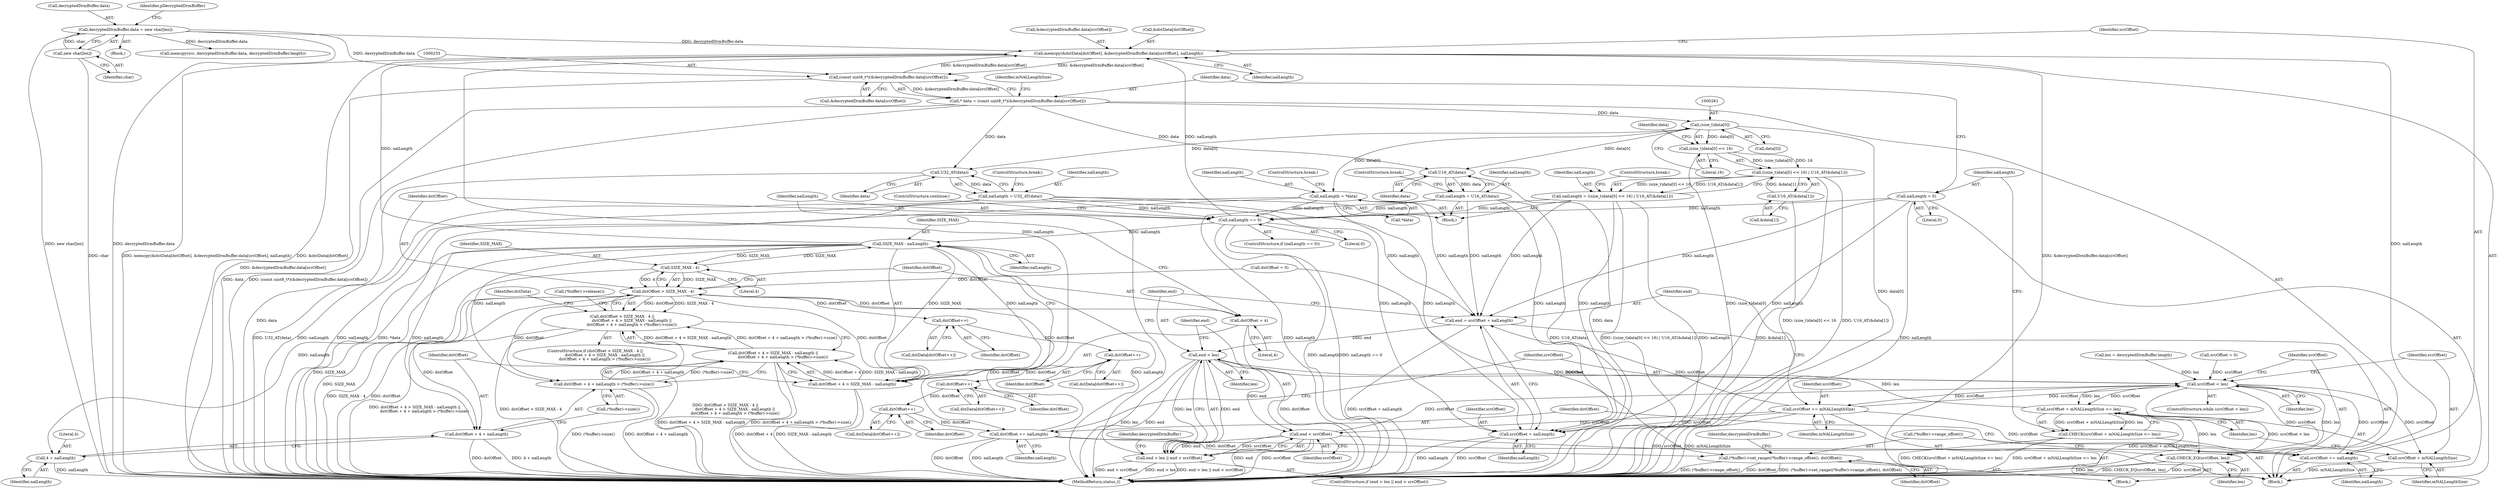 digraph "0_Android_e248db02fbab2ee9162940bc19f087fd7d96cb9d@API" {
"1000389" [label="(Call,memcpy(&dstData[dstOffset], &decryptedDrmBuffer.data[srcOffset], nalLength))"];
"1000232" [label="(Call,(const uint8_t*)(&decryptedDrmBuffer.data[srcOffset]))"];
"1000389" [label="(Call,memcpy(&dstData[dstOffset], &decryptedDrmBuffer.data[srcOffset], nalLength))"];
"1000136" [label="(Call,decryptedDrmBuffer.data = new char[len])"];
"1000140" [label="(Call,new char[len])"];
"1000334" [label="(Call,SIZE_MAX - nalLength)"];
"1000326" [label="(Call,SIZE_MAX - 4)"];
"1000317" [label="(Call,nalLength == 0)"];
"1000273" [label="(Call,nalLength = U32_AT(data))"];
"1000275" [label="(Call,U32_AT(data))"];
"1000230" [label="(Call,* data = (const uint8_t*)(&decryptedDrmBuffer.data[srcOffset]))"];
"1000260" [label="(Call,(size_t)data[0])"];
"1000256" [label="(Call,nalLength = ((size_t)data[0] << 16) | U16_AT(&data[1]))"];
"1000258" [label="(Call,((size_t)data[0] << 16) | U16_AT(&data[1]))"];
"1000259" [label="(Call,(size_t)data[0] << 16)"];
"1000266" [label="(Call,U16_AT(&data[1]))"];
"1000244" [label="(Call,nalLength = *data)"];
"1000250" [label="(Call,nalLength = U16_AT(data))"];
"1000252" [label="(Call,U16_AT(data))"];
"1000226" [label="(Call,nalLength = 0)"];
"1000287" [label="(Call,end = srcOffset + nalLength)"];
"1000294" [label="(Call,end > len)"];
"1000215" [label="(Call,srcOffset < len)"];
"1000220" [label="(Call,srcOffset + mNALLengthSize <= len)"];
"1000219" [label="(Call,CHECK(srcOffset + mNALLengthSize <= len))"];
"1000407" [label="(Call,CHECK_EQ(srcOffset, len))"];
"1000221" [label="(Call,srcOffset + mNALLengthSize)"];
"1000283" [label="(Call,srcOffset += mNALLengthSize)"];
"1000289" [label="(Call,srcOffset + nalLength)"];
"1000297" [label="(Call,end < srcOffset)"];
"1000293" [label="(Call,end > len || end < srcOffset)"];
"1000401" [label="(Call,srcOffset += nalLength)"];
"1000324" [label="(Call,dstOffset > SIZE_MAX - 4)"];
"1000323" [label="(Call,dstOffset > SIZE_MAX - 4 ||\n                dstOffset + 4 > SIZE_MAX - nalLength ||\n                dstOffset + 4 + nalLength > (*buffer)->size())"];
"1000330" [label="(Call,dstOffset + 4 > SIZE_MAX - nalLength)"];
"1000329" [label="(Call,dstOffset + 4 > SIZE_MAX - nalLength ||\n                dstOffset + 4 + nalLength > (*buffer)->size())"];
"1000331" [label="(Call,dstOffset + 4)"];
"1000337" [label="(Call,dstOffset + 4 + nalLength > (*buffer)->size())"];
"1000338" [label="(Call,dstOffset + 4 + nalLength)"];
"1000368" [label="(Call,dstOffset++)"];
"1000374" [label="(Call,dstOffset++)"];
"1000380" [label="(Call,dstOffset++)"];
"1000386" [label="(Call,dstOffset++)"];
"1000404" [label="(Call,dstOffset += nalLength)"];
"1000410" [label="(Call,(*buffer)->set_range((*buffer)->range_offset(), dstOffset))"];
"1000340" [label="(Call,4 + nalLength)"];
"1000292" [label="(ControlStructure,if (end > len || end < srcOffset))"];
"1000242" [label="(Block,)"];
"1000326" [label="(Call,SIZE_MAX - 4)"];
"1000220" [label="(Call,srcOffset + mNALLengthSize <= len)"];
"1000258" [label="(Call,((size_t)data[0] << 16) | U16_AT(&data[1]))"];
"1000257" [label="(Identifier,nalLength)"];
"1000232" [label="(Call,(const uint8_t*)(&decryptedDrmBuffer.data[srcOffset]))"];
"1000273" [label="(Call,nalLength = U32_AT(data))"];
"1000137" [label="(Call,decryptedDrmBuffer.data)"];
"1000386" [label="(Call,dstOffset++)"];
"1000381" [label="(Identifier,dstOffset)"];
"1000380" [label="(Call,dstOffset++)"];
"1000277" [label="(ControlStructure,break;)"];
"1000141" [label="(Identifier,char)"];
"1000219" [label="(Call,CHECK(srcOffset + mNALLengthSize <= len))"];
"1000271" [label="(ControlStructure,break;)"];
"1000290" [label="(Identifier,srcOffset)"];
"1000390" [label="(Call,&dstData[dstOffset])"];
"1000404" [label="(Call,dstOffset += nalLength)"];
"1000217" [label="(Identifier,len)"];
"1000402" [label="(Identifier,srcOffset)"];
"1000410" [label="(Call,(*buffer)->set_range((*buffer)->range_offset(), dstOffset))"];
"1000265" [label="(Literal,16)"];
"1000228" [label="(Literal,0)"];
"1000275" [label="(Call,U32_AT(data))"];
"1000241" [label="(Identifier,mNALLengthSize)"];
"1000234" [label="(Call,&decryptedDrmBuffer.data[srcOffset])"];
"1000209" [label="(Call,len = decryptedDrmBuffer.length)"];
"1000328" [label="(Literal,4)"];
"1000227" [label="(Identifier,nalLength)"];
"1000144" [label="(Identifier,pDecryptedDrmBuffer)"];
"1000325" [label="(Identifier,dstOffset)"];
"1000287" [label="(Call,end = srcOffset + nalLength)"];
"1000321" [label="(ControlStructure,continue;)"];
"1000319" [label="(Literal,0)"];
"1000401" [label="(Call,srcOffset += nalLength)"];
"1000334" [label="(Call,SIZE_MAX - nalLength)"];
"1000335" [label="(Identifier,SIZE_MAX)"];
"1000367" [label="(Identifier,dstData)"];
"1000252" [label="(Call,U16_AT(data))"];
"1000256" [label="(Call,nalLength = ((size_t)data[0] << 16) | U16_AT(&data[1]))"];
"1000297" [label="(Call,end < srcOffset)"];
"1000291" [label="(Identifier,nalLength)"];
"1000215" [label="(Call,srcOffset < len)"];
"1000331" [label="(Call,dstOffset + 4)"];
"1000206" [label="(Call,dstOffset = 0)"];
"1000248" [label="(ControlStructure,break;)"];
"1000323" [label="(Call,dstOffset > SIZE_MAX - 4 ||\n                dstOffset + 4 > SIZE_MAX - nalLength ||\n                dstOffset + 4 + nalLength > (*buffer)->size())"];
"1000443" [label="(MethodReturn,status_t)"];
"1000251" [label="(Identifier,nalLength)"];
"1000340" [label="(Call,4 + nalLength)"];
"1000406" [label="(Identifier,nalLength)"];
"1000136" [label="(Call,decryptedDrmBuffer.data = new char[len])"];
"1000216" [label="(Identifier,srcOffset)"];
"1000245" [label="(Identifier,nalLength)"];
"1000375" [label="(Identifier,dstOffset)"];
"1000341" [label="(Literal,4)"];
"1000407" [label="(Call,CHECK_EQ(srcOffset, len))"];
"1000400" [label="(Identifier,nalLength)"];
"1000244" [label="(Call,nalLength = *data)"];
"1000226" [label="(Call,nalLength = 0)"];
"1000288" [label="(Identifier,end)"];
"1000343" [label="(Call,(*buffer)->size())"];
"1000260" [label="(Call,(size_t)data[0])"];
"1000231" [label="(Identifier,data)"];
"1000405" [label="(Identifier,dstOffset)"];
"1000378" [label="(Call,dstData[dstOffset++])"];
"1000318" [label="(Identifier,nalLength)"];
"1000296" [label="(Identifier,len)"];
"1000285" [label="(Identifier,mNALLengthSize)"];
"1000387" [label="(Identifier,dstOffset)"];
"1000250" [label="(Call,nalLength = U16_AT(data))"];
"1000224" [label="(Identifier,len)"];
"1000330" [label="(Call,dstOffset + 4 > SIZE_MAX - nalLength)"];
"1000345" [label="(Call,(*buffer)->release())"];
"1000294" [label="(Call,end > len)"];
"1000372" [label="(Call,dstData[dstOffset++])"];
"1000222" [label="(Identifier,srcOffset)"];
"1000303" [label="(Identifier,decryptedDrmBuffer)"];
"1000337" [label="(Call,dstOffset + 4 + nalLength > (*buffer)->size())"];
"1000289" [label="(Call,srcOffset + nalLength)"];
"1000230" [label="(Call,* data = (const uint8_t*)(&decryptedDrmBuffer.data[srcOffset]))"];
"1000409" [label="(Identifier,len)"];
"1000299" [label="(Identifier,srcOffset)"];
"1000103" [label="(Block,)"];
"1000269" [label="(Identifier,data)"];
"1000329" [label="(Call,dstOffset + 4 > SIZE_MAX - nalLength ||\n                dstOffset + 4 + nalLength > (*buffer)->size())"];
"1000253" [label="(Identifier,data)"];
"1000338" [label="(Call,dstOffset + 4 + nalLength)"];
"1000283" [label="(Call,srcOffset += mNALLengthSize)"];
"1000368" [label="(Call,dstOffset++)"];
"1000274" [label="(Identifier,nalLength)"];
"1000408" [label="(Identifier,srcOffset)"];
"1000276" [label="(Identifier,data)"];
"1000317" [label="(Call,nalLength == 0)"];
"1000336" [label="(Identifier,nalLength)"];
"1000394" [label="(Call,&decryptedDrmBuffer.data[srcOffset])"];
"1000259" [label="(Call,(size_t)data[0] << 16)"];
"1000262" [label="(Call,data[0])"];
"1000403" [label="(Identifier,nalLength)"];
"1000389" [label="(Call,memcpy(&dstData[dstOffset], &decryptedDrmBuffer.data[srcOffset], nalLength))"];
"1000384" [label="(Call,dstData[dstOffset++])"];
"1000342" [label="(Identifier,nalLength)"];
"1000324" [label="(Call,dstOffset > SIZE_MAX - 4)"];
"1000369" [label="(Identifier,dstOffset)"];
"1000254" [label="(ControlStructure,break;)"];
"1000327" [label="(Identifier,SIZE_MAX)"];
"1000374" [label="(Call,dstOffset++)"];
"1000316" [label="(ControlStructure,if (nalLength == 0))"];
"1000221" [label="(Call,srcOffset + mNALLengthSize)"];
"1000267" [label="(Call,&data[1])"];
"1000246" [label="(Call,*data)"];
"1000411" [label="(Call,(*buffer)->range_offset())"];
"1000223" [label="(Identifier,mNALLengthSize)"];
"1000194" [label="(Block,)"];
"1000332" [label="(Identifier,dstOffset)"];
"1000284" [label="(Identifier,srcOffset)"];
"1000295" [label="(Identifier,end)"];
"1000140" [label="(Call,new char[len])"];
"1000214" [label="(ControlStructure,while (srcOffset < len))"];
"1000298" [label="(Identifier,end)"];
"1000266" [label="(Call,U16_AT(&data[1]))"];
"1000293" [label="(Call,end > len || end < srcOffset)"];
"1000322" [label="(ControlStructure,if (dstOffset > SIZE_MAX - 4 ||\n                dstOffset + 4 > SIZE_MAX - nalLength ||\n                dstOffset + 4 + nalLength > (*buffer)->size()))"];
"1000202" [label="(Call,srcOffset = 0)"];
"1000430" [label="(Identifier,decryptedDrmBuffer)"];
"1000412" [label="(Identifier,dstOffset)"];
"1000218" [label="(Block,)"];
"1000333" [label="(Literal,4)"];
"1000339" [label="(Identifier,dstOffset)"];
"1000415" [label="(Call,memcpy(src, decryptedDrmBuffer.data, decryptedDrmBuffer.length))"];
"1000366" [label="(Call,dstData[dstOffset++])"];
"1000389" -> "1000218"  [label="AST: "];
"1000389" -> "1000400"  [label="CFG: "];
"1000390" -> "1000389"  [label="AST: "];
"1000394" -> "1000389"  [label="AST: "];
"1000400" -> "1000389"  [label="AST: "];
"1000402" -> "1000389"  [label="CFG: "];
"1000389" -> "1000443"  [label="DDG: &decryptedDrmBuffer.data[srcOffset]"];
"1000389" -> "1000443"  [label="DDG: memcpy(&dstData[dstOffset], &decryptedDrmBuffer.data[srcOffset], nalLength)"];
"1000389" -> "1000443"  [label="DDG: &dstData[dstOffset]"];
"1000389" -> "1000232"  [label="DDG: &decryptedDrmBuffer.data[srcOffset]"];
"1000232" -> "1000389"  [label="DDG: &decryptedDrmBuffer.data[srcOffset]"];
"1000136" -> "1000389"  [label="DDG: decryptedDrmBuffer.data"];
"1000334" -> "1000389"  [label="DDG: nalLength"];
"1000317" -> "1000389"  [label="DDG: nalLength"];
"1000389" -> "1000401"  [label="DDG: nalLength"];
"1000389" -> "1000404"  [label="DDG: nalLength"];
"1000232" -> "1000230"  [label="AST: "];
"1000232" -> "1000234"  [label="CFG: "];
"1000233" -> "1000232"  [label="AST: "];
"1000234" -> "1000232"  [label="AST: "];
"1000230" -> "1000232"  [label="CFG: "];
"1000232" -> "1000443"  [label="DDG: &decryptedDrmBuffer.data[srcOffset]"];
"1000232" -> "1000230"  [label="DDG: &decryptedDrmBuffer.data[srcOffset]"];
"1000136" -> "1000232"  [label="DDG: decryptedDrmBuffer.data"];
"1000136" -> "1000103"  [label="AST: "];
"1000136" -> "1000140"  [label="CFG: "];
"1000137" -> "1000136"  [label="AST: "];
"1000140" -> "1000136"  [label="AST: "];
"1000144" -> "1000136"  [label="CFG: "];
"1000136" -> "1000443"  [label="DDG: new char[len]"];
"1000136" -> "1000443"  [label="DDG: decryptedDrmBuffer.data"];
"1000140" -> "1000136"  [label="DDG: char"];
"1000136" -> "1000415"  [label="DDG: decryptedDrmBuffer.data"];
"1000140" -> "1000141"  [label="CFG: "];
"1000141" -> "1000140"  [label="AST: "];
"1000140" -> "1000443"  [label="DDG: char"];
"1000334" -> "1000330"  [label="AST: "];
"1000334" -> "1000336"  [label="CFG: "];
"1000335" -> "1000334"  [label="AST: "];
"1000336" -> "1000334"  [label="AST: "];
"1000330" -> "1000334"  [label="CFG: "];
"1000334" -> "1000443"  [label="DDG: nalLength"];
"1000334" -> "1000443"  [label="DDG: SIZE_MAX"];
"1000334" -> "1000326"  [label="DDG: SIZE_MAX"];
"1000334" -> "1000330"  [label="DDG: SIZE_MAX"];
"1000334" -> "1000330"  [label="DDG: nalLength"];
"1000326" -> "1000334"  [label="DDG: SIZE_MAX"];
"1000317" -> "1000334"  [label="DDG: nalLength"];
"1000334" -> "1000337"  [label="DDG: nalLength"];
"1000334" -> "1000338"  [label="DDG: nalLength"];
"1000334" -> "1000340"  [label="DDG: nalLength"];
"1000326" -> "1000324"  [label="AST: "];
"1000326" -> "1000328"  [label="CFG: "];
"1000327" -> "1000326"  [label="AST: "];
"1000328" -> "1000326"  [label="AST: "];
"1000324" -> "1000326"  [label="CFG: "];
"1000326" -> "1000443"  [label="DDG: SIZE_MAX"];
"1000326" -> "1000324"  [label="DDG: SIZE_MAX"];
"1000326" -> "1000324"  [label="DDG: 4"];
"1000317" -> "1000316"  [label="AST: "];
"1000317" -> "1000319"  [label="CFG: "];
"1000318" -> "1000317"  [label="AST: "];
"1000319" -> "1000317"  [label="AST: "];
"1000321" -> "1000317"  [label="CFG: "];
"1000325" -> "1000317"  [label="CFG: "];
"1000317" -> "1000443"  [label="DDG: nalLength"];
"1000317" -> "1000443"  [label="DDG: nalLength == 0"];
"1000273" -> "1000317"  [label="DDG: nalLength"];
"1000256" -> "1000317"  [label="DDG: nalLength"];
"1000244" -> "1000317"  [label="DDG: nalLength"];
"1000250" -> "1000317"  [label="DDG: nalLength"];
"1000226" -> "1000317"  [label="DDG: nalLength"];
"1000273" -> "1000242"  [label="AST: "];
"1000273" -> "1000275"  [label="CFG: "];
"1000274" -> "1000273"  [label="AST: "];
"1000275" -> "1000273"  [label="AST: "];
"1000277" -> "1000273"  [label="CFG: "];
"1000273" -> "1000443"  [label="DDG: U32_AT(data)"];
"1000273" -> "1000443"  [label="DDG: nalLength"];
"1000275" -> "1000273"  [label="DDG: data"];
"1000273" -> "1000287"  [label="DDG: nalLength"];
"1000273" -> "1000289"  [label="DDG: nalLength"];
"1000275" -> "1000276"  [label="CFG: "];
"1000276" -> "1000275"  [label="AST: "];
"1000275" -> "1000443"  [label="DDG: data"];
"1000230" -> "1000275"  [label="DDG: data"];
"1000260" -> "1000275"  [label="DDG: data[0]"];
"1000230" -> "1000218"  [label="AST: "];
"1000231" -> "1000230"  [label="AST: "];
"1000241" -> "1000230"  [label="CFG: "];
"1000230" -> "1000443"  [label="DDG: data"];
"1000230" -> "1000443"  [label="DDG: (const uint8_t*)(&decryptedDrmBuffer.data[srcOffset])"];
"1000230" -> "1000252"  [label="DDG: data"];
"1000230" -> "1000260"  [label="DDG: data"];
"1000260" -> "1000259"  [label="AST: "];
"1000260" -> "1000262"  [label="CFG: "];
"1000261" -> "1000260"  [label="AST: "];
"1000262" -> "1000260"  [label="AST: "];
"1000265" -> "1000260"  [label="CFG: "];
"1000260" -> "1000443"  [label="DDG: data[0]"];
"1000260" -> "1000244"  [label="DDG: data[0]"];
"1000260" -> "1000252"  [label="DDG: data[0]"];
"1000260" -> "1000259"  [label="DDG: data[0]"];
"1000256" -> "1000242"  [label="AST: "];
"1000256" -> "1000258"  [label="CFG: "];
"1000257" -> "1000256"  [label="AST: "];
"1000258" -> "1000256"  [label="AST: "];
"1000271" -> "1000256"  [label="CFG: "];
"1000256" -> "1000443"  [label="DDG: ((size_t)data[0] << 16) | U16_AT(&data[1])"];
"1000256" -> "1000443"  [label="DDG: nalLength"];
"1000258" -> "1000256"  [label="DDG: (size_t)data[0] << 16"];
"1000258" -> "1000256"  [label="DDG: U16_AT(&data[1])"];
"1000256" -> "1000287"  [label="DDG: nalLength"];
"1000256" -> "1000289"  [label="DDG: nalLength"];
"1000258" -> "1000266"  [label="CFG: "];
"1000259" -> "1000258"  [label="AST: "];
"1000266" -> "1000258"  [label="AST: "];
"1000258" -> "1000443"  [label="DDG: (size_t)data[0] << 16"];
"1000258" -> "1000443"  [label="DDG: U16_AT(&data[1])"];
"1000259" -> "1000258"  [label="DDG: (size_t)data[0]"];
"1000259" -> "1000258"  [label="DDG: 16"];
"1000266" -> "1000258"  [label="DDG: &data[1]"];
"1000259" -> "1000265"  [label="CFG: "];
"1000265" -> "1000259"  [label="AST: "];
"1000269" -> "1000259"  [label="CFG: "];
"1000259" -> "1000443"  [label="DDG: (size_t)data[0]"];
"1000266" -> "1000267"  [label="CFG: "];
"1000267" -> "1000266"  [label="AST: "];
"1000266" -> "1000443"  [label="DDG: &data[1]"];
"1000244" -> "1000242"  [label="AST: "];
"1000244" -> "1000246"  [label="CFG: "];
"1000245" -> "1000244"  [label="AST: "];
"1000246" -> "1000244"  [label="AST: "];
"1000248" -> "1000244"  [label="CFG: "];
"1000244" -> "1000443"  [label="DDG: nalLength"];
"1000244" -> "1000443"  [label="DDG: *data"];
"1000244" -> "1000287"  [label="DDG: nalLength"];
"1000244" -> "1000289"  [label="DDG: nalLength"];
"1000250" -> "1000242"  [label="AST: "];
"1000250" -> "1000252"  [label="CFG: "];
"1000251" -> "1000250"  [label="AST: "];
"1000252" -> "1000250"  [label="AST: "];
"1000254" -> "1000250"  [label="CFG: "];
"1000250" -> "1000443"  [label="DDG: nalLength"];
"1000250" -> "1000443"  [label="DDG: U16_AT(data)"];
"1000252" -> "1000250"  [label="DDG: data"];
"1000250" -> "1000287"  [label="DDG: nalLength"];
"1000250" -> "1000289"  [label="DDG: nalLength"];
"1000252" -> "1000253"  [label="CFG: "];
"1000253" -> "1000252"  [label="AST: "];
"1000252" -> "1000443"  [label="DDG: data"];
"1000226" -> "1000218"  [label="AST: "];
"1000226" -> "1000228"  [label="CFG: "];
"1000227" -> "1000226"  [label="AST: "];
"1000228" -> "1000226"  [label="AST: "];
"1000231" -> "1000226"  [label="CFG: "];
"1000226" -> "1000443"  [label="DDG: nalLength"];
"1000226" -> "1000287"  [label="DDG: nalLength"];
"1000226" -> "1000289"  [label="DDG: nalLength"];
"1000287" -> "1000218"  [label="AST: "];
"1000287" -> "1000289"  [label="CFG: "];
"1000288" -> "1000287"  [label="AST: "];
"1000289" -> "1000287"  [label="AST: "];
"1000295" -> "1000287"  [label="CFG: "];
"1000287" -> "1000443"  [label="DDG: srcOffset + nalLength"];
"1000283" -> "1000287"  [label="DDG: srcOffset"];
"1000287" -> "1000294"  [label="DDG: end"];
"1000294" -> "1000293"  [label="AST: "];
"1000294" -> "1000296"  [label="CFG: "];
"1000295" -> "1000294"  [label="AST: "];
"1000296" -> "1000294"  [label="AST: "];
"1000298" -> "1000294"  [label="CFG: "];
"1000293" -> "1000294"  [label="CFG: "];
"1000294" -> "1000443"  [label="DDG: len"];
"1000294" -> "1000443"  [label="DDG: end"];
"1000294" -> "1000215"  [label="DDG: len"];
"1000294" -> "1000293"  [label="DDG: end"];
"1000294" -> "1000293"  [label="DDG: len"];
"1000220" -> "1000294"  [label="DDG: len"];
"1000294" -> "1000297"  [label="DDG: end"];
"1000215" -> "1000214"  [label="AST: "];
"1000215" -> "1000217"  [label="CFG: "];
"1000216" -> "1000215"  [label="AST: "];
"1000217" -> "1000215"  [label="AST: "];
"1000222" -> "1000215"  [label="CFG: "];
"1000408" -> "1000215"  [label="CFG: "];
"1000215" -> "1000443"  [label="DDG: srcOffset < len"];
"1000297" -> "1000215"  [label="DDG: srcOffset"];
"1000401" -> "1000215"  [label="DDG: srcOffset"];
"1000202" -> "1000215"  [label="DDG: srcOffset"];
"1000283" -> "1000215"  [label="DDG: srcOffset"];
"1000209" -> "1000215"  [label="DDG: len"];
"1000215" -> "1000220"  [label="DDG: srcOffset"];
"1000215" -> "1000220"  [label="DDG: len"];
"1000215" -> "1000221"  [label="DDG: srcOffset"];
"1000215" -> "1000283"  [label="DDG: srcOffset"];
"1000215" -> "1000407"  [label="DDG: srcOffset"];
"1000215" -> "1000407"  [label="DDG: len"];
"1000220" -> "1000219"  [label="AST: "];
"1000220" -> "1000224"  [label="CFG: "];
"1000221" -> "1000220"  [label="AST: "];
"1000224" -> "1000220"  [label="AST: "];
"1000219" -> "1000220"  [label="CFG: "];
"1000220" -> "1000443"  [label="DDG: srcOffset + mNALLengthSize"];
"1000220" -> "1000219"  [label="DDG: srcOffset + mNALLengthSize"];
"1000220" -> "1000219"  [label="DDG: len"];
"1000220" -> "1000407"  [label="DDG: len"];
"1000219" -> "1000218"  [label="AST: "];
"1000227" -> "1000219"  [label="CFG: "];
"1000219" -> "1000443"  [label="DDG: CHECK(srcOffset + mNALLengthSize <= len)"];
"1000219" -> "1000443"  [label="DDG: srcOffset + mNALLengthSize <= len"];
"1000407" -> "1000194"  [label="AST: "];
"1000407" -> "1000409"  [label="CFG: "];
"1000408" -> "1000407"  [label="AST: "];
"1000409" -> "1000407"  [label="AST: "];
"1000411" -> "1000407"  [label="CFG: "];
"1000407" -> "1000443"  [label="DDG: len"];
"1000407" -> "1000443"  [label="DDG: CHECK_EQ(srcOffset, len)"];
"1000407" -> "1000443"  [label="DDG: srcOffset"];
"1000221" -> "1000223"  [label="CFG: "];
"1000222" -> "1000221"  [label="AST: "];
"1000223" -> "1000221"  [label="AST: "];
"1000224" -> "1000221"  [label="CFG: "];
"1000221" -> "1000443"  [label="DDG: mNALLengthSize"];
"1000283" -> "1000218"  [label="AST: "];
"1000283" -> "1000285"  [label="CFG: "];
"1000284" -> "1000283"  [label="AST: "];
"1000285" -> "1000283"  [label="AST: "];
"1000288" -> "1000283"  [label="CFG: "];
"1000283" -> "1000443"  [label="DDG: mNALLengthSize"];
"1000283" -> "1000289"  [label="DDG: srcOffset"];
"1000283" -> "1000297"  [label="DDG: srcOffset"];
"1000283" -> "1000401"  [label="DDG: srcOffset"];
"1000289" -> "1000291"  [label="CFG: "];
"1000290" -> "1000289"  [label="AST: "];
"1000291" -> "1000289"  [label="AST: "];
"1000289" -> "1000443"  [label="DDG: nalLength"];
"1000289" -> "1000443"  [label="DDG: srcOffset"];
"1000297" -> "1000293"  [label="AST: "];
"1000297" -> "1000299"  [label="CFG: "];
"1000298" -> "1000297"  [label="AST: "];
"1000299" -> "1000297"  [label="AST: "];
"1000293" -> "1000297"  [label="CFG: "];
"1000297" -> "1000443"  [label="DDG: end"];
"1000297" -> "1000443"  [label="DDG: srcOffset"];
"1000297" -> "1000293"  [label="DDG: end"];
"1000297" -> "1000293"  [label="DDG: srcOffset"];
"1000297" -> "1000401"  [label="DDG: srcOffset"];
"1000293" -> "1000292"  [label="AST: "];
"1000303" -> "1000293"  [label="CFG: "];
"1000318" -> "1000293"  [label="CFG: "];
"1000293" -> "1000443"  [label="DDG: end > len"];
"1000293" -> "1000443"  [label="DDG: end > len || end < srcOffset"];
"1000293" -> "1000443"  [label="DDG: end < srcOffset"];
"1000401" -> "1000218"  [label="AST: "];
"1000401" -> "1000403"  [label="CFG: "];
"1000402" -> "1000401"  [label="AST: "];
"1000403" -> "1000401"  [label="AST: "];
"1000405" -> "1000401"  [label="CFG: "];
"1000324" -> "1000323"  [label="AST: "];
"1000325" -> "1000324"  [label="AST: "];
"1000332" -> "1000324"  [label="CFG: "];
"1000323" -> "1000324"  [label="CFG: "];
"1000324" -> "1000443"  [label="DDG: SIZE_MAX - 4"];
"1000324" -> "1000443"  [label="DDG: dstOffset"];
"1000324" -> "1000323"  [label="DDG: dstOffset"];
"1000324" -> "1000323"  [label="DDG: SIZE_MAX - 4"];
"1000404" -> "1000324"  [label="DDG: dstOffset"];
"1000206" -> "1000324"  [label="DDG: dstOffset"];
"1000324" -> "1000330"  [label="DDG: dstOffset"];
"1000324" -> "1000331"  [label="DDG: dstOffset"];
"1000324" -> "1000337"  [label="DDG: dstOffset"];
"1000324" -> "1000338"  [label="DDG: dstOffset"];
"1000324" -> "1000368"  [label="DDG: dstOffset"];
"1000323" -> "1000322"  [label="AST: "];
"1000323" -> "1000329"  [label="CFG: "];
"1000329" -> "1000323"  [label="AST: "];
"1000345" -> "1000323"  [label="CFG: "];
"1000367" -> "1000323"  [label="CFG: "];
"1000323" -> "1000443"  [label="DDG: dstOffset + 4 > SIZE_MAX - nalLength ||\n                dstOffset + 4 + nalLength > (*buffer)->size()"];
"1000323" -> "1000443"  [label="DDG: dstOffset > SIZE_MAX - 4"];
"1000323" -> "1000443"  [label="DDG: dstOffset > SIZE_MAX - 4 ||\n                dstOffset + 4 > SIZE_MAX - nalLength ||\n                dstOffset + 4 + nalLength > (*buffer)->size()"];
"1000329" -> "1000323"  [label="DDG: dstOffset + 4 > SIZE_MAX - nalLength"];
"1000329" -> "1000323"  [label="DDG: dstOffset + 4 + nalLength > (*buffer)->size()"];
"1000330" -> "1000329"  [label="AST: "];
"1000331" -> "1000330"  [label="AST: "];
"1000339" -> "1000330"  [label="CFG: "];
"1000329" -> "1000330"  [label="CFG: "];
"1000330" -> "1000443"  [label="DDG: SIZE_MAX - nalLength"];
"1000330" -> "1000443"  [label="DDG: dstOffset + 4"];
"1000330" -> "1000329"  [label="DDG: dstOffset + 4"];
"1000330" -> "1000329"  [label="DDG: SIZE_MAX - nalLength"];
"1000329" -> "1000337"  [label="CFG: "];
"1000337" -> "1000329"  [label="AST: "];
"1000329" -> "1000443"  [label="DDG: dstOffset + 4 > SIZE_MAX - nalLength"];
"1000329" -> "1000443"  [label="DDG: dstOffset + 4 + nalLength > (*buffer)->size()"];
"1000337" -> "1000329"  [label="DDG: dstOffset + 4 + nalLength"];
"1000337" -> "1000329"  [label="DDG: (*buffer)->size()"];
"1000331" -> "1000333"  [label="CFG: "];
"1000332" -> "1000331"  [label="AST: "];
"1000333" -> "1000331"  [label="AST: "];
"1000335" -> "1000331"  [label="CFG: "];
"1000331" -> "1000443"  [label="DDG: dstOffset"];
"1000337" -> "1000343"  [label="CFG: "];
"1000338" -> "1000337"  [label="AST: "];
"1000343" -> "1000337"  [label="AST: "];
"1000337" -> "1000443"  [label="DDG: (*buffer)->size()"];
"1000337" -> "1000443"  [label="DDG: dstOffset + 4 + nalLength"];
"1000338" -> "1000340"  [label="CFG: "];
"1000339" -> "1000338"  [label="AST: "];
"1000340" -> "1000338"  [label="AST: "];
"1000343" -> "1000338"  [label="CFG: "];
"1000338" -> "1000443"  [label="DDG: dstOffset"];
"1000338" -> "1000443"  [label="DDG: 4 + nalLength"];
"1000368" -> "1000366"  [label="AST: "];
"1000368" -> "1000369"  [label="CFG: "];
"1000369" -> "1000368"  [label="AST: "];
"1000366" -> "1000368"  [label="CFG: "];
"1000368" -> "1000374"  [label="DDG: dstOffset"];
"1000374" -> "1000372"  [label="AST: "];
"1000374" -> "1000375"  [label="CFG: "];
"1000375" -> "1000374"  [label="AST: "];
"1000372" -> "1000374"  [label="CFG: "];
"1000374" -> "1000380"  [label="DDG: dstOffset"];
"1000380" -> "1000378"  [label="AST: "];
"1000380" -> "1000381"  [label="CFG: "];
"1000381" -> "1000380"  [label="AST: "];
"1000378" -> "1000380"  [label="CFG: "];
"1000380" -> "1000386"  [label="DDG: dstOffset"];
"1000386" -> "1000384"  [label="AST: "];
"1000386" -> "1000387"  [label="CFG: "];
"1000387" -> "1000386"  [label="AST: "];
"1000384" -> "1000386"  [label="CFG: "];
"1000386" -> "1000404"  [label="DDG: dstOffset"];
"1000404" -> "1000218"  [label="AST: "];
"1000404" -> "1000406"  [label="CFG: "];
"1000405" -> "1000404"  [label="AST: "];
"1000406" -> "1000404"  [label="AST: "];
"1000216" -> "1000404"  [label="CFG: "];
"1000404" -> "1000443"  [label="DDG: dstOffset"];
"1000404" -> "1000443"  [label="DDG: nalLength"];
"1000404" -> "1000410"  [label="DDG: dstOffset"];
"1000410" -> "1000194"  [label="AST: "];
"1000410" -> "1000412"  [label="CFG: "];
"1000411" -> "1000410"  [label="AST: "];
"1000412" -> "1000410"  [label="AST: "];
"1000430" -> "1000410"  [label="CFG: "];
"1000410" -> "1000443"  [label="DDG: (*buffer)->range_offset()"];
"1000410" -> "1000443"  [label="DDG: dstOffset"];
"1000410" -> "1000443"  [label="DDG: (*buffer)->set_range((*buffer)->range_offset(), dstOffset)"];
"1000206" -> "1000410"  [label="DDG: dstOffset"];
"1000340" -> "1000342"  [label="CFG: "];
"1000341" -> "1000340"  [label="AST: "];
"1000342" -> "1000340"  [label="AST: "];
"1000340" -> "1000443"  [label="DDG: nalLength"];
}
